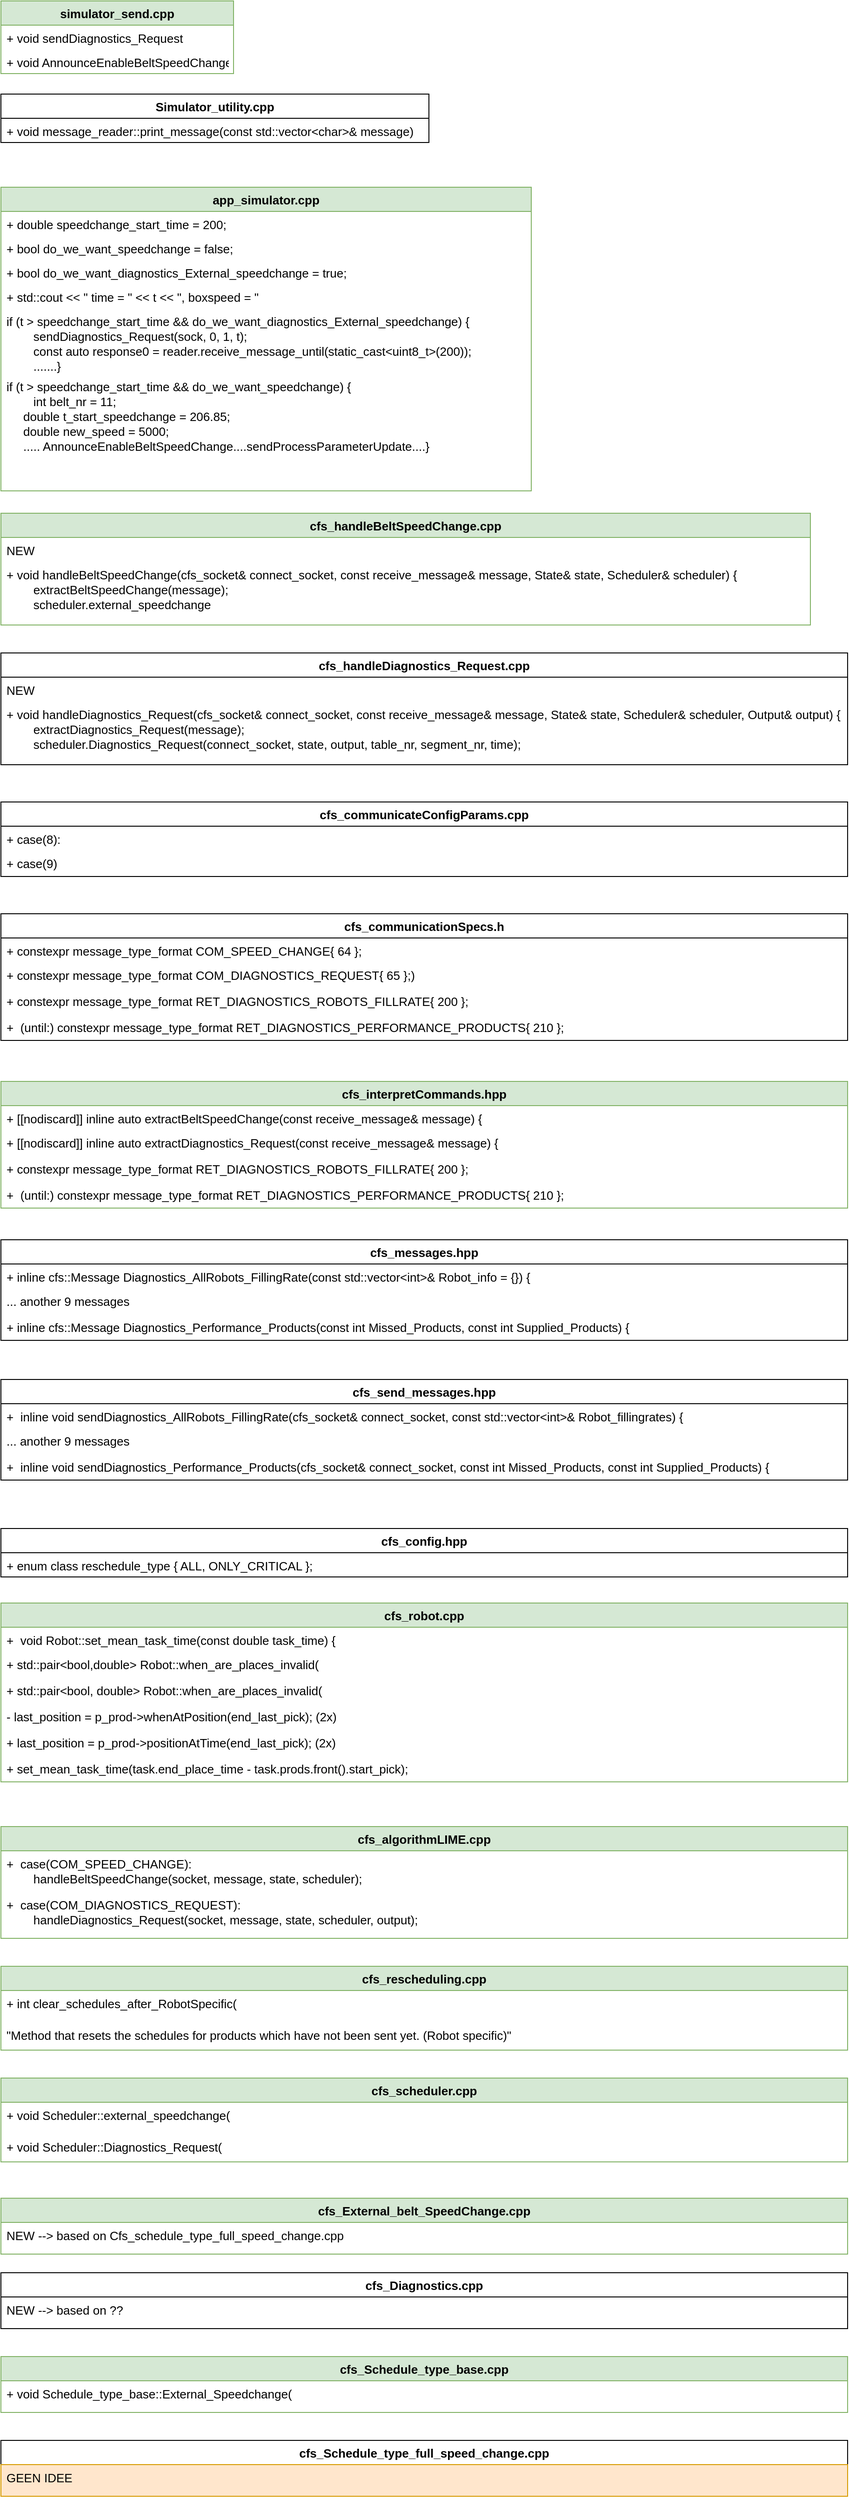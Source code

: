 <mxfile version="18.0.0" type="github">
  <diagram id="C5RBs43oDa-KdzZeNtuy" name="Page-1">
    <mxGraphModel dx="1953" dy="1053" grid="1" gridSize="10" guides="1" tooltips="1" connect="1" arrows="1" fold="1" page="1" pageScale="1" pageWidth="3300" pageHeight="4681" math="0" shadow="0">
      <root>
        <mxCell id="WIyWlLk6GJQsqaUBKTNV-0" />
        <mxCell id="WIyWlLk6GJQsqaUBKTNV-1" parent="WIyWlLk6GJQsqaUBKTNV-0" />
        <mxCell id="OEwlhgOisUWlzvMJakh7-5" value="Simulator_utility.cpp" style="swimlane;fontStyle=1;childLayout=stackLayout;horizontal=1;startSize=26;fillColor=none;horizontalStack=0;resizeParent=1;resizeParentMax=0;resizeLast=0;collapsible=1;marginBottom=0;fontSize=13;" parent="WIyWlLk6GJQsqaUBKTNV-1" vertex="1">
          <mxGeometry x="40" y="260" width="460" height="52" as="geometry" />
        </mxCell>
        <mxCell id="OEwlhgOisUWlzvMJakh7-6" value="+ void message_reader::print_message(const std::vector&lt;char&gt;&amp; message)&#xa;" style="text;strokeColor=none;fillColor=none;align=left;verticalAlign=top;spacingLeft=4;spacingRight=4;overflow=hidden;rotatable=0;points=[[0,0.5],[1,0.5]];portConstraint=eastwest;fontSize=13;" parent="OEwlhgOisUWlzvMJakh7-5" vertex="1">
          <mxGeometry y="26" width="460" height="26" as="geometry" />
        </mxCell>
        <mxCell id="OEwlhgOisUWlzvMJakh7-9" value="simulator_send.cpp" style="swimlane;fontStyle=1;childLayout=stackLayout;horizontal=1;startSize=26;fillColor=#d5e8d4;horizontalStack=0;resizeParent=1;resizeParentMax=0;resizeLast=0;collapsible=1;marginBottom=0;fontSize=13;strokeColor=#82b366;" parent="WIyWlLk6GJQsqaUBKTNV-1" vertex="1">
          <mxGeometry x="40" y="160" width="250" height="78" as="geometry" />
        </mxCell>
        <mxCell id="OEwlhgOisUWlzvMJakh7-10" value="+ void sendDiagnostics_Request" style="text;strokeColor=none;fillColor=none;align=left;verticalAlign=top;spacingLeft=4;spacingRight=4;overflow=hidden;rotatable=0;points=[[0,0.5],[1,0.5]];portConstraint=eastwest;fontSize=13;" parent="OEwlhgOisUWlzvMJakh7-9" vertex="1">
          <mxGeometry y="26" width="250" height="26" as="geometry" />
        </mxCell>
        <mxCell id="OEwlhgOisUWlzvMJakh7-11" value="+ void AnnounceEnableBeltSpeedChange" style="text;strokeColor=none;fillColor=none;align=left;verticalAlign=top;spacingLeft=4;spacingRight=4;overflow=hidden;rotatable=0;points=[[0,0.5],[1,0.5]];portConstraint=eastwest;fontSize=13;" parent="OEwlhgOisUWlzvMJakh7-9" vertex="1">
          <mxGeometry y="52" width="250" height="26" as="geometry" />
        </mxCell>
        <mxCell id="OEwlhgOisUWlzvMJakh7-13" value="app_simulator.cpp" style="swimlane;fontStyle=1;childLayout=stackLayout;horizontal=1;startSize=26;fillColor=#d5e8d4;horizontalStack=0;resizeParent=1;resizeParentMax=0;resizeLast=0;collapsible=1;marginBottom=0;fontSize=13;strokeColor=#82b366;" parent="WIyWlLk6GJQsqaUBKTNV-1" vertex="1">
          <mxGeometry x="40" y="360" width="570" height="326" as="geometry" />
        </mxCell>
        <mxCell id="OEwlhgOisUWlzvMJakh7-14" value="+ double speedchange_start_time = 200;" style="text;strokeColor=none;fillColor=none;align=left;verticalAlign=top;spacingLeft=4;spacingRight=4;overflow=hidden;rotatable=0;points=[[0,0.5],[1,0.5]];portConstraint=eastwest;fontSize=13;" parent="OEwlhgOisUWlzvMJakh7-13" vertex="1">
          <mxGeometry y="26" width="570" height="26" as="geometry" />
        </mxCell>
        <mxCell id="OEwlhgOisUWlzvMJakh7-15" value="+ bool do_we_want_speedchange = false;" style="text;strokeColor=none;fillColor=none;align=left;verticalAlign=top;spacingLeft=4;spacingRight=4;overflow=hidden;rotatable=0;points=[[0,0.5],[1,0.5]];portConstraint=eastwest;fontSize=13;" parent="OEwlhgOisUWlzvMJakh7-13" vertex="1">
          <mxGeometry y="52" width="570" height="26" as="geometry" />
        </mxCell>
        <mxCell id="OEwlhgOisUWlzvMJakh7-16" value="+ bool do_we_want_diagnostics_External_speedchange = true;" style="text;strokeColor=none;fillColor=none;align=left;verticalAlign=top;spacingLeft=4;spacingRight=4;overflow=hidden;rotatable=0;points=[[0,0.5],[1,0.5]];portConstraint=eastwest;fontSize=13;" parent="OEwlhgOisUWlzvMJakh7-13" vertex="1">
          <mxGeometry y="78" width="570" height="26" as="geometry" />
        </mxCell>
        <mxCell id="OEwlhgOisUWlzvMJakh7-21" value="+ std::cout &lt;&lt; &quot; time = &quot; &lt;&lt; t &lt;&lt; &quot;, boxspeed = &quot;" style="text;strokeColor=none;fillColor=none;align=left;verticalAlign=top;spacingLeft=4;spacingRight=4;overflow=hidden;rotatable=0;points=[[0,0.5],[1,0.5]];portConstraint=eastwest;fontSize=13;" parent="OEwlhgOisUWlzvMJakh7-13" vertex="1">
          <mxGeometry y="104" width="570" height="26" as="geometry" />
        </mxCell>
        <mxCell id="OEwlhgOisUWlzvMJakh7-22" value="if (t &gt; speedchange_start_time &amp;&amp; do_we_want_diagnostics_External_speedchange) {&#xa;        sendDiagnostics_Request(sock, 0, 1, t);&#xa;        const auto response0 = reader.receive_message_until(static_cast&lt;uint8_t&gt;(200));&#xa;        .......}&#xa;" style="text;strokeColor=none;fillColor=none;align=left;verticalAlign=top;spacingLeft=4;spacingRight=4;overflow=hidden;rotatable=0;points=[[0,0.5],[1,0.5]];portConstraint=eastwest;fontSize=13;" parent="OEwlhgOisUWlzvMJakh7-13" vertex="1">
          <mxGeometry y="130" width="570" height="70" as="geometry" />
        </mxCell>
        <mxCell id="OEwlhgOisUWlzvMJakh7-23" value="if (t &gt; speedchange_start_time &amp;&amp; do_we_want_speedchange) {&#xa;        int belt_nr = 11;&#xa;     double t_start_speedchange = 206.85;&#xa;     double new_speed = 5000; &#xa;     ..... AnnounceEnableBeltSpeedChange....sendProcessParameterUpdate....}" style="text;strokeColor=none;fillColor=none;align=left;verticalAlign=top;spacingLeft=4;spacingRight=4;overflow=hidden;rotatable=0;points=[[0,0.5],[1,0.5]];portConstraint=eastwest;fontSize=13;" parent="OEwlhgOisUWlzvMJakh7-13" vertex="1">
          <mxGeometry y="200" width="570" height="100" as="geometry" />
        </mxCell>
        <mxCell id="OEwlhgOisUWlzvMJakh7-24" style="text;strokeColor=none;fillColor=none;align=left;verticalAlign=top;spacingLeft=4;spacingRight=4;overflow=hidden;rotatable=0;points=[[0,0.5],[1,0.5]];portConstraint=eastwest;fontSize=13;" parent="OEwlhgOisUWlzvMJakh7-13" vertex="1">
          <mxGeometry y="300" width="570" height="26" as="geometry" />
        </mxCell>
        <mxCell id="OEwlhgOisUWlzvMJakh7-29" value="cfs_handleBeltSpeedChange.cpp" style="swimlane;fontStyle=1;childLayout=stackLayout;horizontal=1;startSize=26;fillColor=#d5e8d4;horizontalStack=0;resizeParent=1;resizeParentMax=0;resizeLast=0;collapsible=1;marginBottom=0;fontSize=13;strokeColor=#82b366;" parent="WIyWlLk6GJQsqaUBKTNV-1" vertex="1">
          <mxGeometry x="40" y="710" width="870" height="120" as="geometry" />
        </mxCell>
        <mxCell id="OEwlhgOisUWlzvMJakh7-30" value="NEW" style="text;strokeColor=none;fillColor=none;align=left;verticalAlign=top;spacingLeft=4;spacingRight=4;overflow=hidden;rotatable=0;points=[[0,0.5],[1,0.5]];portConstraint=eastwest;fontSize=13;" parent="OEwlhgOisUWlzvMJakh7-29" vertex="1">
          <mxGeometry y="26" width="870" height="26" as="geometry" />
        </mxCell>
        <mxCell id="OEwlhgOisUWlzvMJakh7-31" value="+ void handleBeltSpeedChange(cfs_socket&amp; connect_socket, const receive_message&amp; message, State&amp; state, Scheduler&amp; scheduler) {&#xa;        extractBeltSpeedChange(message);&#xa;        scheduler.external_speedchange    &#xa;" style="text;align=left;verticalAlign=top;spacingLeft=4;spacingRight=4;overflow=hidden;rotatable=0;points=[[0,0.5],[1,0.5]];portConstraint=eastwest;fontSize=13;" parent="OEwlhgOisUWlzvMJakh7-29" vertex="1">
          <mxGeometry y="52" width="870" height="68" as="geometry" />
        </mxCell>
        <mxCell id="OEwlhgOisUWlzvMJakh7-33" value="cfs_handleDiagnostics_Request.cpp" style="swimlane;fontStyle=1;childLayout=stackLayout;horizontal=1;startSize=26;fillColor=none;horizontalStack=0;resizeParent=1;resizeParentMax=0;resizeLast=0;collapsible=1;marginBottom=0;fontSize=13;" parent="WIyWlLk6GJQsqaUBKTNV-1" vertex="1">
          <mxGeometry x="40" y="860" width="910" height="120" as="geometry" />
        </mxCell>
        <mxCell id="OEwlhgOisUWlzvMJakh7-34" value="NEW" style="text;strokeColor=none;fillColor=none;align=left;verticalAlign=top;spacingLeft=4;spacingRight=4;overflow=hidden;rotatable=0;points=[[0,0.5],[1,0.5]];portConstraint=eastwest;fontSize=13;" parent="OEwlhgOisUWlzvMJakh7-33" vertex="1">
          <mxGeometry y="26" width="910" height="26" as="geometry" />
        </mxCell>
        <mxCell id="OEwlhgOisUWlzvMJakh7-35" value="+ void handleDiagnostics_Request(cfs_socket&amp; connect_socket, const receive_message&amp; message, State&amp; state, Scheduler&amp; scheduler, Output&amp; output) {&#xa;        extractDiagnostics_Request(message);&#xa;        scheduler.Diagnostics_Request(connect_socket, state, output, table_nr, segment_nr, time);" style="text;strokeColor=none;fillColor=none;align=left;verticalAlign=top;spacingLeft=4;spacingRight=4;overflow=hidden;rotatable=0;points=[[0,0.5],[1,0.5]];portConstraint=eastwest;fontSize=13;" parent="OEwlhgOisUWlzvMJakh7-33" vertex="1">
          <mxGeometry y="52" width="910" height="68" as="geometry" />
        </mxCell>
        <mxCell id="OEwlhgOisUWlzvMJakh7-36" value="cfs_communicateConfigParams.cpp" style="swimlane;fontStyle=1;childLayout=stackLayout;horizontal=1;startSize=26;fillColor=none;horizontalStack=0;resizeParent=1;resizeParentMax=0;resizeLast=0;collapsible=1;marginBottom=0;fontSize=13;" parent="WIyWlLk6GJQsqaUBKTNV-1" vertex="1">
          <mxGeometry x="40" y="1020" width="910" height="80" as="geometry" />
        </mxCell>
        <mxCell id="OEwlhgOisUWlzvMJakh7-37" value="+ case(8):" style="text;strokeColor=none;fillColor=none;align=left;verticalAlign=top;spacingLeft=4;spacingRight=4;overflow=hidden;rotatable=0;points=[[0,0.5],[1,0.5]];portConstraint=eastwest;fontSize=13;" parent="OEwlhgOisUWlzvMJakh7-36" vertex="1">
          <mxGeometry y="26" width="910" height="26" as="geometry" />
        </mxCell>
        <mxCell id="OEwlhgOisUWlzvMJakh7-38" value="+ case(9)" style="text;strokeColor=none;fillColor=none;align=left;verticalAlign=top;spacingLeft=4;spacingRight=4;overflow=hidden;rotatable=0;points=[[0,0.5],[1,0.5]];portConstraint=eastwest;fontSize=13;" parent="OEwlhgOisUWlzvMJakh7-36" vertex="1">
          <mxGeometry y="52" width="910" height="28" as="geometry" />
        </mxCell>
        <mxCell id="OEwlhgOisUWlzvMJakh7-39" value="cfs_communicationSpecs.h" style="swimlane;fontStyle=1;childLayout=stackLayout;horizontal=1;startSize=26;fillColor=none;horizontalStack=0;resizeParent=1;resizeParentMax=0;resizeLast=0;collapsible=1;marginBottom=0;fontSize=13;" parent="WIyWlLk6GJQsqaUBKTNV-1" vertex="1">
          <mxGeometry x="40" y="1140" width="910" height="136" as="geometry" />
        </mxCell>
        <mxCell id="OEwlhgOisUWlzvMJakh7-40" value="+ constexpr message_type_format COM_SPEED_CHANGE{ 64 }; " style="text;strokeColor=none;fillColor=none;align=left;verticalAlign=top;spacingLeft=4;spacingRight=4;overflow=hidden;rotatable=0;points=[[0,0.5],[1,0.5]];portConstraint=eastwest;fontSize=13;" parent="OEwlhgOisUWlzvMJakh7-39" vertex="1">
          <mxGeometry y="26" width="910" height="26" as="geometry" />
        </mxCell>
        <mxCell id="OEwlhgOisUWlzvMJakh7-41" value="+ constexpr message_type_format COM_DIAGNOSTICS_REQUEST{ 65 };)" style="text;strokeColor=none;fillColor=none;align=left;verticalAlign=top;spacingLeft=4;spacingRight=4;overflow=hidden;rotatable=0;points=[[0,0.5],[1,0.5]];portConstraint=eastwest;fontSize=13;" parent="OEwlhgOisUWlzvMJakh7-39" vertex="1">
          <mxGeometry y="52" width="910" height="28" as="geometry" />
        </mxCell>
        <mxCell id="OEwlhgOisUWlzvMJakh7-42" value="+ constexpr message_type_format RET_DIAGNOSTICS_ROBOTS_FILLRATE{ 200 };" style="text;strokeColor=none;fillColor=none;align=left;verticalAlign=top;spacingLeft=4;spacingRight=4;overflow=hidden;rotatable=0;points=[[0,0.5],[1,0.5]];portConstraint=eastwest;fontSize=13;" parent="OEwlhgOisUWlzvMJakh7-39" vertex="1">
          <mxGeometry y="80" width="910" height="28" as="geometry" />
        </mxCell>
        <mxCell id="OEwlhgOisUWlzvMJakh7-43" value="+  (until:) constexpr message_type_format RET_DIAGNOSTICS_PERFORMANCE_PRODUCTS{ 210 };" style="text;strokeColor=none;fillColor=none;align=left;verticalAlign=top;spacingLeft=4;spacingRight=4;overflow=hidden;rotatable=0;points=[[0,0.5],[1,0.5]];portConstraint=eastwest;fontSize=13;" parent="OEwlhgOisUWlzvMJakh7-39" vertex="1">
          <mxGeometry y="108" width="910" height="28" as="geometry" />
        </mxCell>
        <mxCell id="OEwlhgOisUWlzvMJakh7-48" value="cfs_interpretCommands.hpp" style="swimlane;fontStyle=1;childLayout=stackLayout;horizontal=1;startSize=26;fillColor=#d5e8d4;horizontalStack=0;resizeParent=1;resizeParentMax=0;resizeLast=0;collapsible=1;marginBottom=0;fontSize=13;strokeColor=#82b366;" parent="WIyWlLk6GJQsqaUBKTNV-1" vertex="1">
          <mxGeometry x="40" y="1320" width="910" height="136" as="geometry" />
        </mxCell>
        <mxCell id="OEwlhgOisUWlzvMJakh7-49" value="+ [[nodiscard]] inline auto extractBeltSpeedChange(const receive_message&amp; message) {" style="text;strokeColor=none;fillColor=none;align=left;verticalAlign=top;spacingLeft=4;spacingRight=4;overflow=hidden;rotatable=0;points=[[0,0.5],[1,0.5]];portConstraint=eastwest;fontSize=13;" parent="OEwlhgOisUWlzvMJakh7-48" vertex="1">
          <mxGeometry y="26" width="910" height="26" as="geometry" />
        </mxCell>
        <mxCell id="OEwlhgOisUWlzvMJakh7-50" value="+ [[nodiscard]] inline auto extractDiagnostics_Request(const receive_message&amp; message) {" style="text;strokeColor=none;fillColor=none;align=left;verticalAlign=top;spacingLeft=4;spacingRight=4;overflow=hidden;rotatable=0;points=[[0,0.5],[1,0.5]];portConstraint=eastwest;fontSize=13;" parent="OEwlhgOisUWlzvMJakh7-48" vertex="1">
          <mxGeometry y="52" width="910" height="28" as="geometry" />
        </mxCell>
        <mxCell id="OEwlhgOisUWlzvMJakh7-51" value="+ constexpr message_type_format RET_DIAGNOSTICS_ROBOTS_FILLRATE{ 200 };" style="text;strokeColor=none;fillColor=none;align=left;verticalAlign=top;spacingLeft=4;spacingRight=4;overflow=hidden;rotatable=0;points=[[0,0.5],[1,0.5]];portConstraint=eastwest;fontSize=13;" parent="OEwlhgOisUWlzvMJakh7-48" vertex="1">
          <mxGeometry y="80" width="910" height="28" as="geometry" />
        </mxCell>
        <mxCell id="OEwlhgOisUWlzvMJakh7-52" value="+  (until:) constexpr message_type_format RET_DIAGNOSTICS_PERFORMANCE_PRODUCTS{ 210 };" style="text;strokeColor=none;fillColor=none;align=left;verticalAlign=top;spacingLeft=4;spacingRight=4;overflow=hidden;rotatable=0;points=[[0,0.5],[1,0.5]];portConstraint=eastwest;fontSize=13;" parent="OEwlhgOisUWlzvMJakh7-48" vertex="1">
          <mxGeometry y="108" width="910" height="28" as="geometry" />
        </mxCell>
        <mxCell id="OEwlhgOisUWlzvMJakh7-53" value="cfs_messages.hpp" style="swimlane;fontStyle=1;childLayout=stackLayout;horizontal=1;startSize=26;fillColor=none;horizontalStack=0;resizeParent=1;resizeParentMax=0;resizeLast=0;collapsible=1;marginBottom=0;fontSize=13;" parent="WIyWlLk6GJQsqaUBKTNV-1" vertex="1">
          <mxGeometry x="40" y="1490" width="910" height="108" as="geometry" />
        </mxCell>
        <mxCell id="OEwlhgOisUWlzvMJakh7-54" value="+ inline cfs::Message Diagnostics_AllRobots_FillingRate(const std::vector&lt;int&gt;&amp; Robot_info = {}) {" style="text;strokeColor=none;fillColor=none;align=left;verticalAlign=top;spacingLeft=4;spacingRight=4;overflow=hidden;rotatable=0;points=[[0,0.5],[1,0.5]];portConstraint=eastwest;fontSize=13;" parent="OEwlhgOisUWlzvMJakh7-53" vertex="1">
          <mxGeometry y="26" width="910" height="26" as="geometry" />
        </mxCell>
        <mxCell id="OEwlhgOisUWlzvMJakh7-55" value="... another 9 messages " style="text;strokeColor=none;fillColor=none;align=left;verticalAlign=top;spacingLeft=4;spacingRight=4;overflow=hidden;rotatable=0;points=[[0,0.5],[1,0.5]];portConstraint=eastwest;fontSize=13;" parent="OEwlhgOisUWlzvMJakh7-53" vertex="1">
          <mxGeometry y="52" width="910" height="28" as="geometry" />
        </mxCell>
        <mxCell id="OEwlhgOisUWlzvMJakh7-56" value="+ inline cfs::Message Diagnostics_Performance_Products(const int Missed_Products, const int Supplied_Products) {" style="text;strokeColor=none;fillColor=none;align=left;verticalAlign=top;spacingLeft=4;spacingRight=4;overflow=hidden;rotatable=0;points=[[0,0.5],[1,0.5]];portConstraint=eastwest;fontSize=13;" parent="OEwlhgOisUWlzvMJakh7-53" vertex="1">
          <mxGeometry y="80" width="910" height="28" as="geometry" />
        </mxCell>
        <mxCell id="OEwlhgOisUWlzvMJakh7-58" value="cfs_send_messages.hpp" style="swimlane;fontStyle=1;childLayout=stackLayout;horizontal=1;startSize=26;fillColor=none;horizontalStack=0;resizeParent=1;resizeParentMax=0;resizeLast=0;collapsible=1;marginBottom=0;fontSize=13;" parent="WIyWlLk6GJQsqaUBKTNV-1" vertex="1">
          <mxGeometry x="40" y="1640" width="910" height="108" as="geometry" />
        </mxCell>
        <mxCell id="OEwlhgOisUWlzvMJakh7-59" value="+  inline void sendDiagnostics_AllRobots_FillingRate(cfs_socket&amp; connect_socket, const std::vector&lt;int&gt;&amp; Robot_fillingrates) {" style="text;strokeColor=none;fillColor=none;align=left;verticalAlign=top;spacingLeft=4;spacingRight=4;overflow=hidden;rotatable=0;points=[[0,0.5],[1,0.5]];portConstraint=eastwest;fontSize=13;" parent="OEwlhgOisUWlzvMJakh7-58" vertex="1">
          <mxGeometry y="26" width="910" height="26" as="geometry" />
        </mxCell>
        <mxCell id="OEwlhgOisUWlzvMJakh7-60" value="... another 9 messages " style="text;strokeColor=none;fillColor=none;align=left;verticalAlign=top;spacingLeft=4;spacingRight=4;overflow=hidden;rotatable=0;points=[[0,0.5],[1,0.5]];portConstraint=eastwest;fontSize=13;" parent="OEwlhgOisUWlzvMJakh7-58" vertex="1">
          <mxGeometry y="52" width="910" height="28" as="geometry" />
        </mxCell>
        <mxCell id="OEwlhgOisUWlzvMJakh7-61" value="+  inline void sendDiagnostics_Performance_Products(cfs_socket&amp; connect_socket, const int Missed_Products, const int Supplied_Products) {" style="text;strokeColor=none;fillColor=none;align=left;verticalAlign=top;spacingLeft=4;spacingRight=4;overflow=hidden;rotatable=0;points=[[0,0.5],[1,0.5]];portConstraint=eastwest;fontSize=13;fontStyle=0" parent="OEwlhgOisUWlzvMJakh7-58" vertex="1">
          <mxGeometry y="80" width="910" height="28" as="geometry" />
        </mxCell>
        <mxCell id="OEwlhgOisUWlzvMJakh7-62" value="cfs_config.hpp" style="swimlane;fontStyle=1;childLayout=stackLayout;horizontal=1;startSize=26;fillColor=none;horizontalStack=0;resizeParent=1;resizeParentMax=0;resizeLast=0;collapsible=1;marginBottom=0;fontSize=13;" parent="WIyWlLk6GJQsqaUBKTNV-1" vertex="1">
          <mxGeometry x="40" y="1800" width="910" height="52" as="geometry" />
        </mxCell>
        <mxCell id="OEwlhgOisUWlzvMJakh7-63" value="+ enum class reschedule_type { ALL, ONLY_CRITICAL };" style="text;strokeColor=none;fillColor=none;align=left;verticalAlign=top;spacingLeft=4;spacingRight=4;overflow=hidden;rotatable=0;points=[[0,0.5],[1,0.5]];portConstraint=eastwest;fontSize=13;" parent="OEwlhgOisUWlzvMJakh7-62" vertex="1">
          <mxGeometry y="26" width="910" height="26" as="geometry" />
        </mxCell>
        <mxCell id="OEwlhgOisUWlzvMJakh7-66" value="cfs_robot.cpp" style="swimlane;fontStyle=1;childLayout=stackLayout;horizontal=1;startSize=26;fillColor=#d5e8d4;horizontalStack=0;resizeParent=1;resizeParentMax=0;resizeLast=0;collapsible=1;marginBottom=0;fontSize=13;strokeColor=#82b366;" parent="WIyWlLk6GJQsqaUBKTNV-1" vertex="1">
          <mxGeometry x="40" y="1880" width="910" height="192" as="geometry" />
        </mxCell>
        <mxCell id="OEwlhgOisUWlzvMJakh7-67" value="+  void Robot::set_mean_task_time(const double task_time) {" style="text;strokeColor=none;fillColor=none;align=left;verticalAlign=top;spacingLeft=4;spacingRight=4;overflow=hidden;rotatable=0;points=[[0,0.5],[1,0.5]];portConstraint=eastwest;fontSize=13;" parent="OEwlhgOisUWlzvMJakh7-66" vertex="1">
          <mxGeometry y="26" width="910" height="26" as="geometry" />
        </mxCell>
        <mxCell id="OEwlhgOisUWlzvMJakh7-68" value="+ std::pair&lt;bool,double&gt; Robot::when_are_places_invalid(" style="text;strokeColor=none;fillColor=none;align=left;verticalAlign=top;spacingLeft=4;spacingRight=4;overflow=hidden;rotatable=0;points=[[0,0.5],[1,0.5]];portConstraint=eastwest;fontSize=13;" parent="OEwlhgOisUWlzvMJakh7-66" vertex="1">
          <mxGeometry y="52" width="910" height="28" as="geometry" />
        </mxCell>
        <mxCell id="OEwlhgOisUWlzvMJakh7-69" value="+ std::pair&lt;bool, double&gt; Robot::when_are_places_invalid(" style="text;strokeColor=none;fillColor=none;align=left;verticalAlign=top;spacingLeft=4;spacingRight=4;overflow=hidden;rotatable=0;points=[[0,0.5],[1,0.5]];portConstraint=eastwest;fontSize=13;fontStyle=0" parent="OEwlhgOisUWlzvMJakh7-66" vertex="1">
          <mxGeometry y="80" width="910" height="28" as="geometry" />
        </mxCell>
        <mxCell id="OEwlhgOisUWlzvMJakh7-73" value="- last_position = p_prod-&gt;whenAtPosition(end_last_pick); (2x)" style="text;strokeColor=none;fillColor=none;align=left;verticalAlign=top;spacingLeft=4;spacingRight=4;overflow=hidden;rotatable=0;points=[[0,0.5],[1,0.5]];portConstraint=eastwest;fontSize=13;fontStyle=0" parent="OEwlhgOisUWlzvMJakh7-66" vertex="1">
          <mxGeometry y="108" width="910" height="28" as="geometry" />
        </mxCell>
        <mxCell id="OEwlhgOisUWlzvMJakh7-72" value="+ last_position = p_prod-&gt;positionAtTime(end_last_pick); (2x)" style="text;strokeColor=none;fillColor=none;align=left;verticalAlign=top;spacingLeft=4;spacingRight=4;overflow=hidden;rotatable=0;points=[[0,0.5],[1,0.5]];portConstraint=eastwest;fontSize=13;fontStyle=0" parent="OEwlhgOisUWlzvMJakh7-66" vertex="1">
          <mxGeometry y="136" width="910" height="28" as="geometry" />
        </mxCell>
        <mxCell id="OEwlhgOisUWlzvMJakh7-75" value="+ set_mean_task_time(task.end_place_time - task.prods.front().start_pick);&#xa;&#xa;" style="text;strokeColor=none;fillColor=none;align=left;verticalAlign=top;spacingLeft=4;spacingRight=4;overflow=hidden;rotatable=0;points=[[0,0.5],[1,0.5]];portConstraint=eastwest;fontSize=13;fontStyle=0" parent="OEwlhgOisUWlzvMJakh7-66" vertex="1">
          <mxGeometry y="164" width="910" height="28" as="geometry" />
        </mxCell>
        <mxCell id="OEwlhgOisUWlzvMJakh7-78" value="cfs_algorithmLIME.cpp" style="swimlane;fontStyle=1;childLayout=stackLayout;horizontal=1;startSize=26;fillColor=#d5e8d4;horizontalStack=0;resizeParent=1;resizeParentMax=0;resizeLast=0;collapsible=1;marginBottom=0;fontSize=13;strokeColor=#82b366;" parent="WIyWlLk6GJQsqaUBKTNV-1" vertex="1">
          <mxGeometry x="40" y="2120" width="910" height="120" as="geometry" />
        </mxCell>
        <mxCell id="OEwlhgOisUWlzvMJakh7-79" value="+  case(COM_SPEED_CHANGE): &#xa;        handleBeltSpeedChange(socket, message, state, scheduler);&#xa;&#xa;" style="text;strokeColor=none;fillColor=none;align=left;verticalAlign=top;spacingLeft=4;spacingRight=4;overflow=hidden;rotatable=0;points=[[0,0.5],[1,0.5]];portConstraint=eastwest;fontSize=13;" parent="OEwlhgOisUWlzvMJakh7-78" vertex="1">
          <mxGeometry y="26" width="910" height="44" as="geometry" />
        </mxCell>
        <mxCell id="OEwlhgOisUWlzvMJakh7-80" value="+  case(COM_DIAGNOSTICS_REQUEST):&#xa;        handleDiagnostics_Request(socket, message, state, scheduler, output);&#xa;&#xa;" style="text;strokeColor=none;fillColor=none;align=left;verticalAlign=top;spacingLeft=4;spacingRight=4;overflow=hidden;rotatable=0;points=[[0,0.5],[1,0.5]];portConstraint=eastwest;fontSize=13;" parent="OEwlhgOisUWlzvMJakh7-78" vertex="1">
          <mxGeometry y="70" width="910" height="50" as="geometry" />
        </mxCell>
        <mxCell id="OEwlhgOisUWlzvMJakh7-85" value="cfs_rescheduling.cpp" style="swimlane;fontStyle=1;childLayout=stackLayout;horizontal=1;startSize=26;fillColor=#d5e8d4;horizontalStack=0;resizeParent=1;resizeParentMax=0;resizeLast=0;collapsible=1;marginBottom=0;fontSize=13;strokeColor=#82b366;" parent="WIyWlLk6GJQsqaUBKTNV-1" vertex="1">
          <mxGeometry x="40" y="2270" width="910" height="90" as="geometry" />
        </mxCell>
        <mxCell id="OEwlhgOisUWlzvMJakh7-86" value="+ int clear_schedules_after_RobotSpecific(" style="text;strokeColor=none;fillColor=none;align=left;verticalAlign=top;spacingLeft=4;spacingRight=4;overflow=hidden;rotatable=0;points=[[0,0.5],[1,0.5]];portConstraint=eastwest;fontSize=13;" parent="OEwlhgOisUWlzvMJakh7-85" vertex="1">
          <mxGeometry y="26" width="910" height="34" as="geometry" />
        </mxCell>
        <mxCell id="OEwlhgOisUWlzvMJakh7-87" value="&quot;Method that resets the schedules for products which have not been sent yet. (Robot specific)&quot;&#xa;" style="text;strokeColor=none;fillColor=none;align=left;verticalAlign=top;spacingLeft=4;spacingRight=4;overflow=hidden;rotatable=0;points=[[0,0.5],[1,0.5]];portConstraint=eastwest;fontSize=13;" parent="OEwlhgOisUWlzvMJakh7-85" vertex="1">
          <mxGeometry y="60" width="910" height="30" as="geometry" />
        </mxCell>
        <mxCell id="OEwlhgOisUWlzvMJakh7-88" value="cfs_scheduler.cpp" style="swimlane;fontStyle=1;childLayout=stackLayout;horizontal=1;startSize=26;fillColor=#d5e8d4;horizontalStack=0;resizeParent=1;resizeParentMax=0;resizeLast=0;collapsible=1;marginBottom=0;fontSize=13;strokeColor=#82b366;" parent="WIyWlLk6GJQsqaUBKTNV-1" vertex="1">
          <mxGeometry x="40" y="2390" width="910" height="90" as="geometry" />
        </mxCell>
        <mxCell id="OEwlhgOisUWlzvMJakh7-89" value="+ void Scheduler::external_speedchange(" style="text;strokeColor=none;fillColor=none;align=left;verticalAlign=top;spacingLeft=4;spacingRight=4;overflow=hidden;rotatable=0;points=[[0,0.5],[1,0.5]];portConstraint=eastwest;fontSize=13;" parent="OEwlhgOisUWlzvMJakh7-88" vertex="1">
          <mxGeometry y="26" width="910" height="34" as="geometry" />
        </mxCell>
        <mxCell id="OEwlhgOisUWlzvMJakh7-90" value="+ void Scheduler::Diagnostics_Request(" style="text;strokeColor=none;fillColor=none;align=left;verticalAlign=top;spacingLeft=4;spacingRight=4;overflow=hidden;rotatable=0;points=[[0,0.5],[1,0.5]];portConstraint=eastwest;fontSize=13;" parent="OEwlhgOisUWlzvMJakh7-88" vertex="1">
          <mxGeometry y="60" width="910" height="30" as="geometry" />
        </mxCell>
        <mxCell id="OEwlhgOisUWlzvMJakh7-91" value="cfs_External_belt_SpeedChange.cpp" style="swimlane;fontStyle=1;childLayout=stackLayout;horizontal=1;startSize=26;fillColor=#d5e8d4;horizontalStack=0;resizeParent=1;resizeParentMax=0;resizeLast=0;collapsible=1;marginBottom=0;fontSize=13;strokeColor=#82b366;" parent="WIyWlLk6GJQsqaUBKTNV-1" vertex="1">
          <mxGeometry x="40" y="2519" width="910" height="60" as="geometry" />
        </mxCell>
        <mxCell id="OEwlhgOisUWlzvMJakh7-92" value="NEW --&gt; based on Cfs_schedule_type_full_speed_change.cpp" style="text;strokeColor=none;fillColor=none;align=left;verticalAlign=top;spacingLeft=4;spacingRight=4;overflow=hidden;rotatable=0;points=[[0,0.5],[1,0.5]];portConstraint=eastwest;fontSize=13;" parent="OEwlhgOisUWlzvMJakh7-91" vertex="1">
          <mxGeometry y="26" width="910" height="34" as="geometry" />
        </mxCell>
        <mxCell id="OEwlhgOisUWlzvMJakh7-94" value="cfs_Diagnostics.cpp" style="swimlane;fontStyle=1;childLayout=stackLayout;horizontal=1;startSize=26;fillColor=none;horizontalStack=0;resizeParent=1;resizeParentMax=0;resizeLast=0;collapsible=1;marginBottom=0;fontSize=13;" parent="WIyWlLk6GJQsqaUBKTNV-1" vertex="1">
          <mxGeometry x="40" y="2599" width="910" height="60" as="geometry" />
        </mxCell>
        <mxCell id="OEwlhgOisUWlzvMJakh7-95" value="NEW --&gt; based on ??" style="text;strokeColor=none;fillColor=none;align=left;verticalAlign=top;spacingLeft=4;spacingRight=4;overflow=hidden;rotatable=0;points=[[0,0.5],[1,0.5]];portConstraint=eastwest;fontSize=13;" parent="OEwlhgOisUWlzvMJakh7-94" vertex="1">
          <mxGeometry y="26" width="910" height="34" as="geometry" />
        </mxCell>
        <mxCell id="OEwlhgOisUWlzvMJakh7-96" value="cfs_Schedule_type_base.cpp" style="swimlane;fontStyle=1;childLayout=stackLayout;horizontal=1;startSize=26;fillColor=#d5e8d4;horizontalStack=0;resizeParent=1;resizeParentMax=0;resizeLast=0;collapsible=1;marginBottom=0;fontSize=13;strokeColor=#82b366;" parent="WIyWlLk6GJQsqaUBKTNV-1" vertex="1">
          <mxGeometry x="40" y="2689" width="910" height="60" as="geometry" />
        </mxCell>
        <mxCell id="OEwlhgOisUWlzvMJakh7-97" value="+ void Schedule_type_base::External_Speedchange(" style="text;strokeColor=none;fillColor=none;align=left;verticalAlign=top;spacingLeft=4;spacingRight=4;overflow=hidden;rotatable=0;points=[[0,0.5],[1,0.5]];portConstraint=eastwest;fontSize=13;" parent="OEwlhgOisUWlzvMJakh7-96" vertex="1">
          <mxGeometry y="26" width="910" height="34" as="geometry" />
        </mxCell>
        <mxCell id="OEwlhgOisUWlzvMJakh7-98" value="cfs_Schedule_type_full_speed_change.cpp" style="swimlane;fontStyle=1;childLayout=stackLayout;horizontal=1;startSize=26;fillColor=none;horizontalStack=0;resizeParent=1;resizeParentMax=0;resizeLast=0;collapsible=1;marginBottom=0;fontSize=13;" parent="WIyWlLk6GJQsqaUBKTNV-1" vertex="1">
          <mxGeometry x="40" y="2779" width="910" height="60" as="geometry" />
        </mxCell>
        <mxCell id="OEwlhgOisUWlzvMJakh7-99" value="GEEN IDEE" style="text;strokeColor=#d79b00;fillColor=#ffe6cc;align=left;verticalAlign=top;spacingLeft=4;spacingRight=4;overflow=hidden;rotatable=0;points=[[0,0.5],[1,0.5]];portConstraint=eastwest;fontSize=13;" parent="OEwlhgOisUWlzvMJakh7-98" vertex="1">
          <mxGeometry y="26" width="910" height="34" as="geometry" />
        </mxCell>
      </root>
    </mxGraphModel>
  </diagram>
</mxfile>
